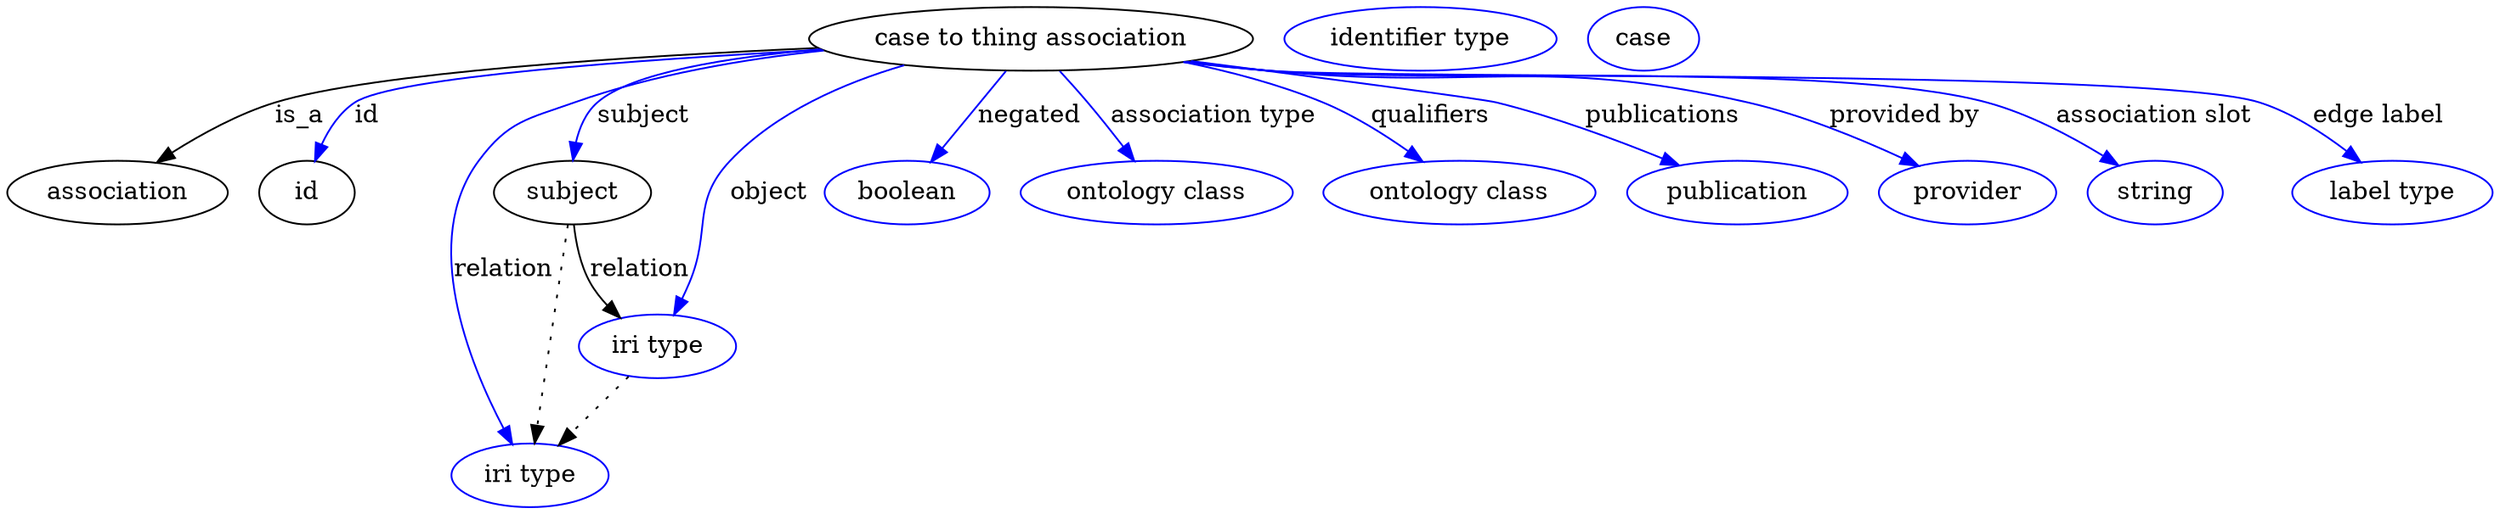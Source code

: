 digraph {
	graph [bb="0,0,1173.1,281"];
	node [label="\N"];
	"case to thing association"	 [height=0.5,
		label="case to thing association",
		pos="495.4,263",
		width=2.6753];
	association	 [height=0.5,
		pos="49.402,177",
		width=1.3723];
	"case to thing association" -> association	 [label=is_a,
		lp="145.68,220",
		pos="e,71.049,193.43 402.08,258.29 311.85,252.92 181.95,242.78 133.85,227 114.63,220.7 95.08,209.49 79.635,199.28"];
	id	 [height=0.5,
		pos="143.4,177",
		width=0.75];
	"case to thing association" -> id	 [color=blue,
		label=id,
		lp="179.85,220",
		pos="e,149.4,194.76 404.42,256.94 316.11,250.41 192.65,239.27 173.51,227 164.99,221.54 158.54,212.73 153.83,204.01",
		style=solid];
	subject	 [height=0.5,
		pos="276.4,177",
		width=0.97656];
	"case to thing association" -> subject	 [color=blue,
		label=subject,
		lp="314.23,220",
		pos="e,278.18,195.29 406.47,255.96 360.68,250.64 310.92,241.66 293.75,227 287.19,221.4 283.11,213.19 280.57,205.03",
		style=solid];
	relation	 [color=blue,
		height=0.5,
		label="iri type",
		pos="256.4,18",
		width=0.9834];
	"case to thing association" -> relation	 [color=blue,
		label=relation,
		lp="240.78,134",
		pos="e,247,35.476 405.52,256.49 366.1,251.48 319.9,242.64 280.4,227 256.56,217.56 246.28,216.56 232.4,195 202.59,148.68 225.71,81.424 \
242.65,44.586",
		style=solid];
	object	 [color=blue,
		height=0.5,
		label="iri type",
		pos="319.4,91",
		width=0.9834];
	"case to thing association" -> object	 [color=blue,
		label=object,
		lp="373.51,177",
		pos="e,326.55,108.88 441.8,248.04 412.88,237.49 378.63,220.58 356.19,195 335.18,171.03 344.25,156.97 333.4,127 332.4,124.22 331.32,121.33 \
330.23,118.45",
		style=solid];
	negated	 [color=blue,
		height=0.5,
		label=boolean,
		pos="437.4,177",
		width=1.0584];
	"case to thing association" -> negated	 [color=blue,
		label=negated,
		lp="492.17,220",
		pos="e,449.09,194.33 483.1,244.76 474.86,232.55 463.9,216.29 454.77,202.76",
		style=solid];
	"association type"	 [color=blue,
		height=0.5,
		label="ontology class",
		pos="554.4,177",
		width=1.6931];
	"case to thing association" -> "association type"	 [color=blue,
		label="association type",
		lp="574.31,220",
		pos="e,542.11,194.92 507.91,244.76 516.18,232.71 527.15,216.72 536.36,203.3",
		style=solid];
	qualifiers	 [color=blue,
		height=0.5,
		label="ontology class",
		pos="694.4,177",
		width=1.6931];
	"case to thing association" -> qualifiers	 [color=blue,
		label=qualifiers,
		lp="672.45,220",
		pos="e,674.13,194.09 559.45,249.54 580.38,243.96 603.39,236.52 623.4,227 638.34,219.9 653.51,209.7 665.97,200.37",
		style=solid];
	publications	 [color=blue,
		height=0.5,
		label=publication,
		pos="823.4,177",
		width=1.3859];
	"case to thing association" -> publications	 [color=blue,
		label=publications,
		lp="777.62,220",
		pos="e,793.23,191.65 566.48,250.83 625.05,240.76 699.03,227.98 702.4,227 730.42,218.88 760.75,206.34 784.03,195.85",
		style=solid];
	"provided by"	 [color=blue,
		height=0.5,
		label=provider,
		pos="931.4,177",
		width=1.1129];
	"case to thing association" -> "provided by"	 [color=blue,
		label="provided by",
		lp="889.03,220",
		pos="e,905.53,191.04 564.55,250.39 576.8,248.41 589.46,246.51 601.4,245 696.09,233 722.82,250.19 815.4,227 843.69,219.91 873.9,206.69 \
896.39,195.63",
		style=solid];
	"association slot"	 [color=blue,
		height=0.5,
		label=string,
		pos="1019.4,177",
		width=0.8403];
	"case to thing association" -> "association slot"	 [color=blue,
		label="association slot",
		lp="1004.4,220",
		pos="e,999.82,190.85 563.67,250.24 576.18,248.24 589.16,246.37 601.4,245 673.28,236.93 856.77,246.59 926.4,227 949.54,220.49 973.38,207.53 \
991.13,196.43",
		style=solid];
	"edge label"	 [color=blue,
		height=0.5,
		label="label type",
		pos="1128.4,177",
		width=1.2425];
	"case to thing association" -> "edge label"	 [color=blue,
		label="edge label",
		lp="1109,220",
		pos="e,1109.6,193.34 563.08,250.18 575.77,248.15 588.96,246.3 601.4,245 700.94,234.6 956.03,257.33 1051.4,227 1069.5,221.24 1087.5,210 \
1101.5,199.63",
		style=solid];
	association_id	 [color=blue,
		height=0.5,
		label="identifier type",
		pos="669.4,263",
		width=1.652];
	subject -> relation	 [pos="e,258.67,36.027 274.11,158.76 270.64,131.21 264.04,78.735 259.95,46.223",
		style=dotted];
	subject -> object	 [label=relation,
		lp="312.78,134",
		pos="e,304.16,107.25 279.77,158.76 282.02,148.99 285.52,136.95 290.64,127 292.72,122.97 295.28,118.96 298.02,115.16"];
	"case to thing association_subject"	 [color=blue,
		height=0.5,
		label=case,
		pos="773.4,263",
		width=0.75];
	object -> relation	 [pos="e,270.64,34.499 305.11,74.435 296.89,64.915 286.42,52.785 277.3,42.212",
		style=dotted];
}

